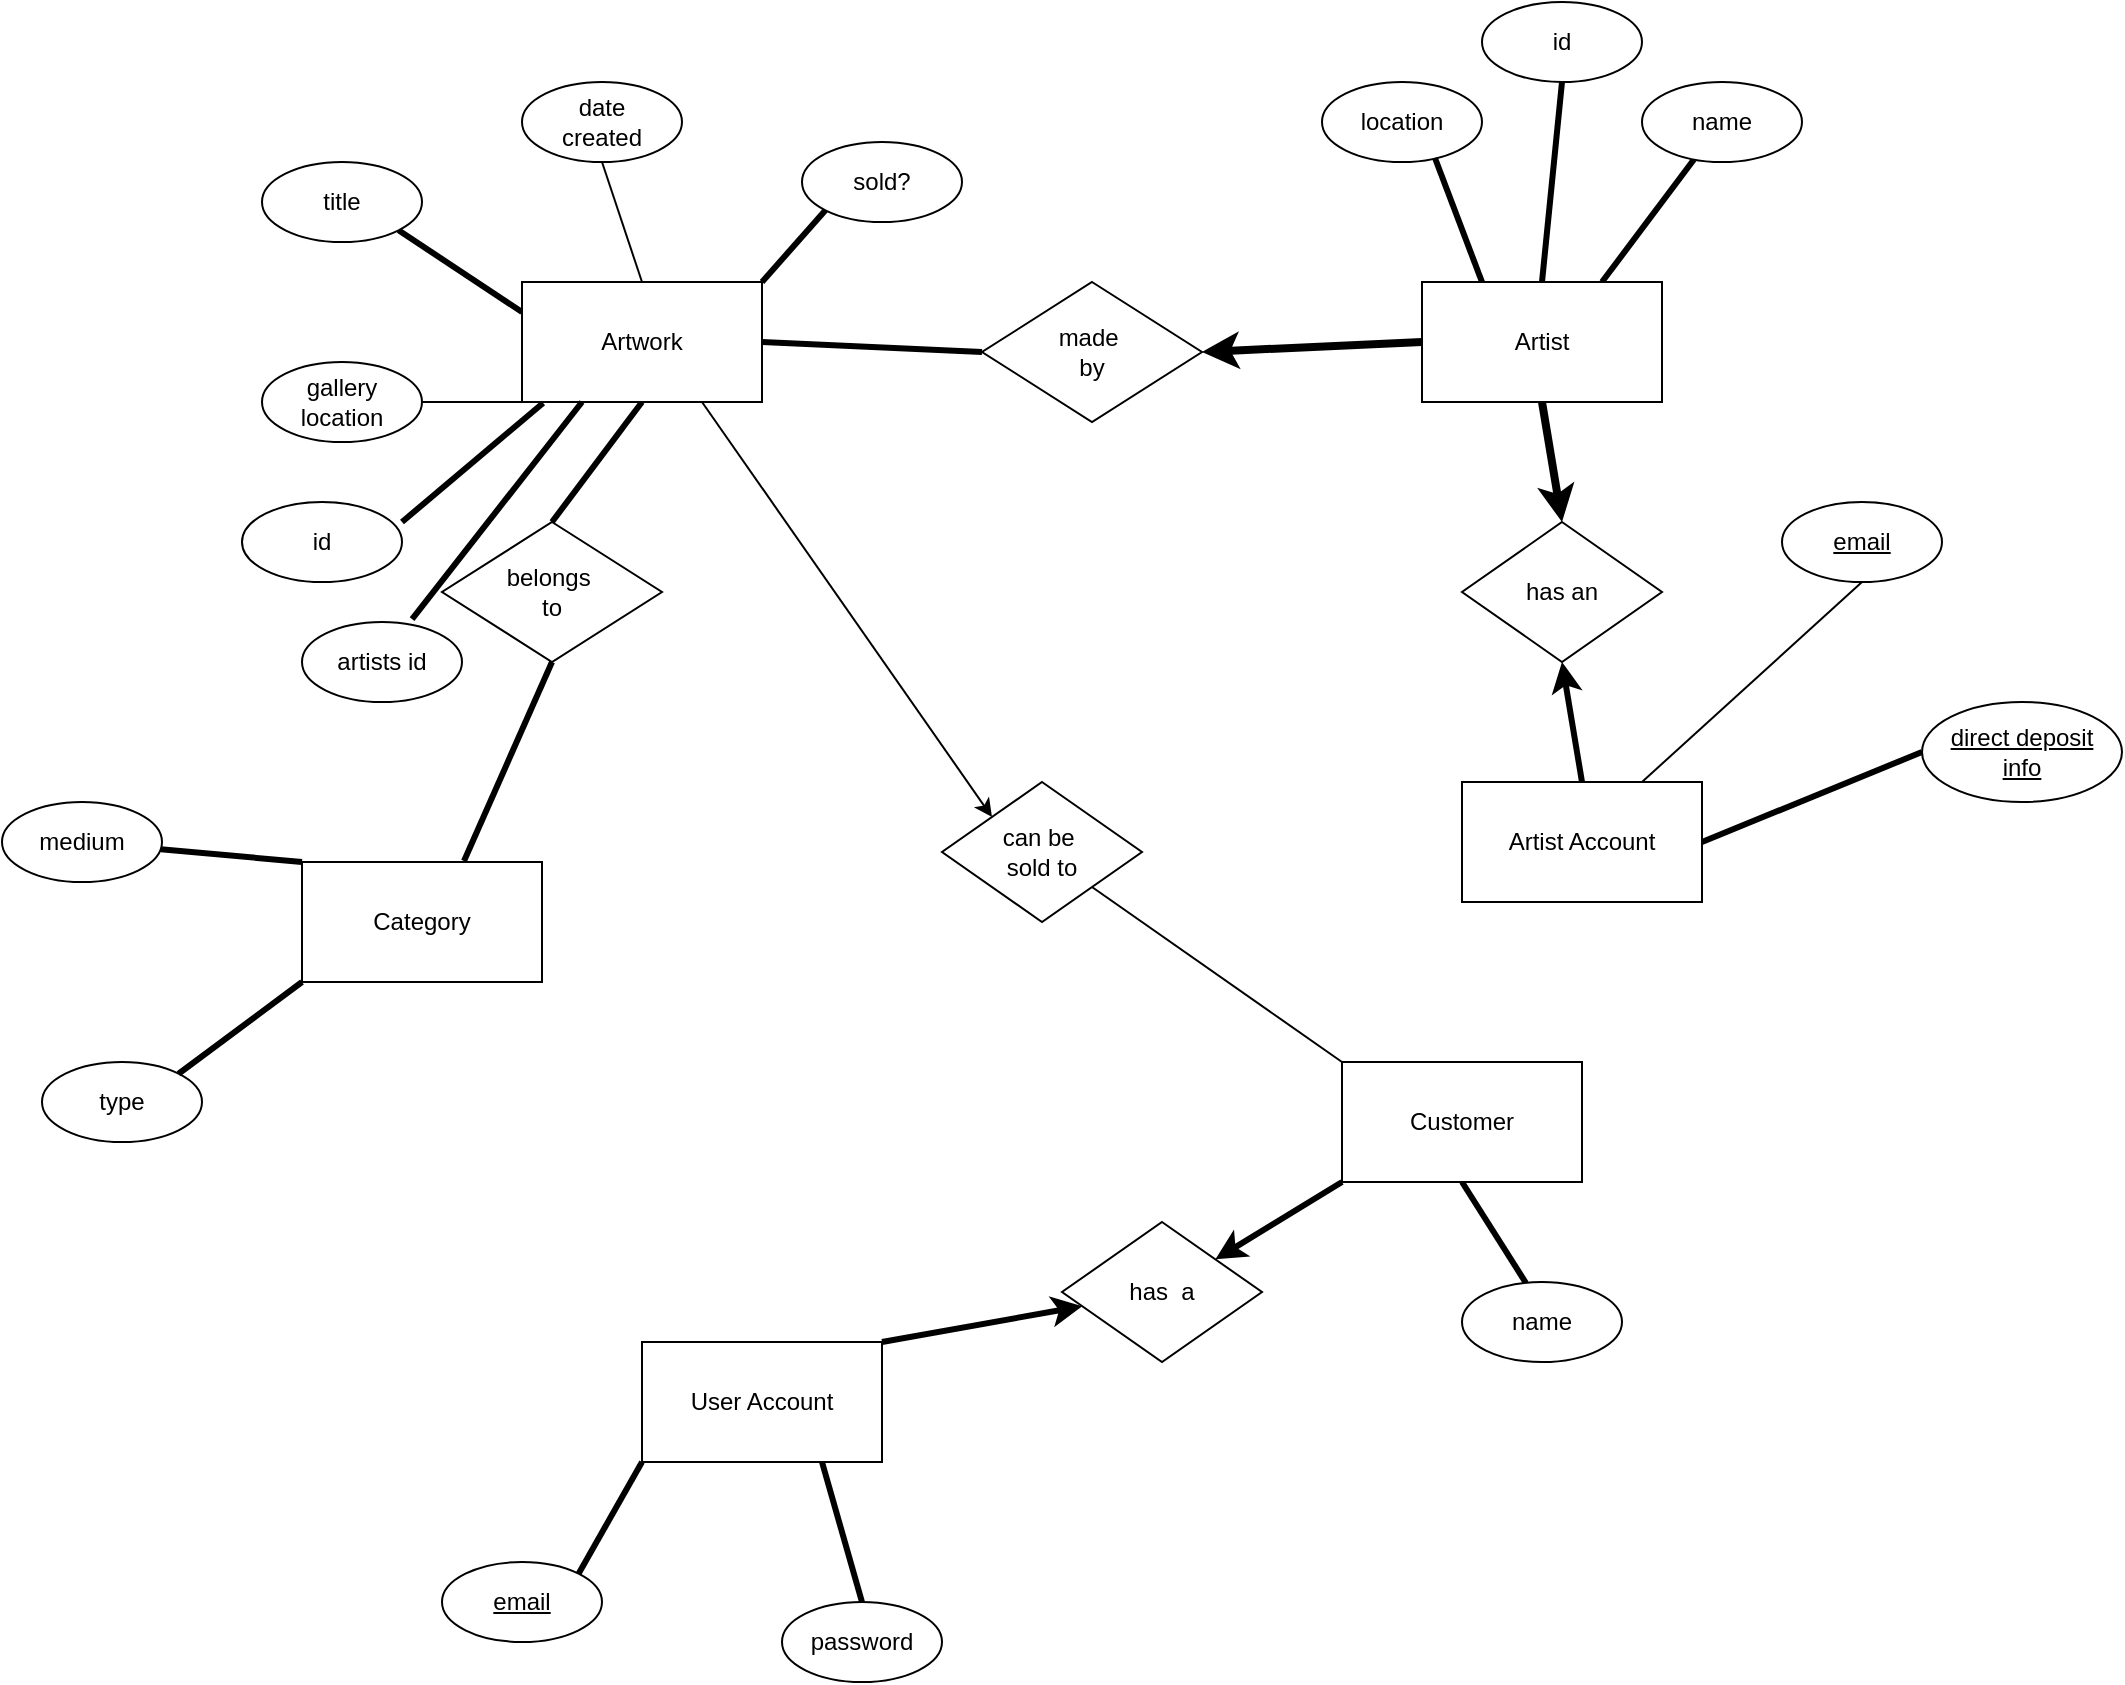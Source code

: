 <mxfile>
    <diagram id="-EG0Bqv8nFLu9p92lCoP" name="Page-1">
        <mxGraphModel dx="1472" dy="339" grid="1" gridSize="10" guides="1" tooltips="1" connect="1" arrows="1" fold="1" page="1" pageScale="1" pageWidth="850" pageHeight="1100" math="0" shadow="0">
            <root>
                <mxCell id="0"/>
                <mxCell id="1" parent="0"/>
                <mxCell id="32" style="edgeStyle=none;html=1;exitX=0.5;exitY=0;exitDx=0;exitDy=0;entryX=0.5;entryY=1;entryDx=0;entryDy=0;endArrow=none;endFill=0;strokeWidth=1;" parent="1" source="2" target="10" edge="1">
                    <mxGeometry relative="1" as="geometry"/>
                </mxCell>
                <mxCell id="33" style="edgeStyle=none;html=1;exitX=0;exitY=0.25;exitDx=0;exitDy=0;entryX=1;entryY=1;entryDx=0;entryDy=0;endArrow=none;endFill=0;strokeWidth=3;" parent="1" source="2" target="11" edge="1">
                    <mxGeometry relative="1" as="geometry"/>
                </mxCell>
                <mxCell id="34" style="edgeStyle=none;html=1;exitX=0;exitY=1;exitDx=0;exitDy=0;entryX=1;entryY=0.5;entryDx=0;entryDy=0;endArrow=none;endFill=0;strokeWidth=1;" parent="1" source="2" target="6" edge="1">
                    <mxGeometry relative="1" as="geometry"/>
                </mxCell>
                <mxCell id="48" style="edgeStyle=none;html=1;exitX=0.5;exitY=1;exitDx=0;exitDy=0;entryX=0.5;entryY=0;entryDx=0;entryDy=0;endArrow=none;endFill=0;strokeWidth=3;" parent="1" source="2" target="47" edge="1">
                    <mxGeometry relative="1" as="geometry"/>
                </mxCell>
                <mxCell id="51" style="edgeStyle=none;html=1;exitX=1;exitY=0.5;exitDx=0;exitDy=0;entryX=0;entryY=0.5;entryDx=0;entryDy=0;endArrow=none;endFill=0;strokeWidth=3;fontStyle=1" parent="1" source="2" target="50" edge="1">
                    <mxGeometry relative="1" as="geometry"/>
                </mxCell>
                <mxCell id="57" style="edgeStyle=none;html=1;exitX=0.75;exitY=1;exitDx=0;exitDy=0;entryX=0;entryY=0;entryDx=0;entryDy=0;endArrow=classic;endFill=1;strokeWidth=1;" parent="1" source="2" target="56" edge="1">
                    <mxGeometry relative="1" as="geometry"/>
                </mxCell>
                <mxCell id="67" style="edgeStyle=none;html=1;exitX=1;exitY=0;exitDx=0;exitDy=0;entryX=0;entryY=1;entryDx=0;entryDy=0;endArrow=none;endFill=0;strokeWidth=3;" parent="1" source="2" target="66" edge="1">
                    <mxGeometry relative="1" as="geometry"/>
                </mxCell>
                <mxCell id="2" value="Artwork" style="rounded=0;whiteSpace=wrap;html=1;" parent="1" vertex="1">
                    <mxGeometry x="190" y="160" width="120" height="60" as="geometry"/>
                </mxCell>
                <mxCell id="36" style="edgeStyle=none;html=1;exitX=0.75;exitY=0;exitDx=0;exitDy=0;endArrow=none;endFill=0;strokeWidth=3;" parent="1" source="3" target="7" edge="1">
                    <mxGeometry relative="1" as="geometry"/>
                </mxCell>
                <mxCell id="52" style="edgeStyle=none;html=1;exitX=0;exitY=0.5;exitDx=0;exitDy=0;entryX=1;entryY=0.5;entryDx=0;entryDy=0;endArrow=classic;endFill=1;strokeWidth=4;" parent="1" source="3" target="50" edge="1">
                    <mxGeometry relative="1" as="geometry"/>
                </mxCell>
                <mxCell id="54" style="edgeStyle=none;html=1;exitX=0.5;exitY=1;exitDx=0;exitDy=0;entryX=0.5;entryY=0;entryDx=0;entryDy=0;endArrow=classic;endFill=1;strokeWidth=4;" parent="1" source="3" target="53" edge="1">
                    <mxGeometry relative="1" as="geometry"/>
                </mxCell>
                <mxCell id="3" value="Artist" style="rounded=0;whiteSpace=wrap;html=1;" parent="1" vertex="1">
                    <mxGeometry x="640" y="160" width="120" height="60" as="geometry"/>
                </mxCell>
                <mxCell id="39" style="edgeStyle=none;html=1;exitX=0.5;exitY=1;exitDx=0;exitDy=0;entryX=0.4;entryY=0.013;entryDx=0;entryDy=0;entryPerimeter=0;endArrow=none;endFill=0;strokeWidth=3;" parent="1" source="4" target="17" edge="1">
                    <mxGeometry relative="1" as="geometry"/>
                </mxCell>
                <mxCell id="58" style="edgeStyle=none;html=1;exitX=0;exitY=0;exitDx=0;exitDy=0;endArrow=none;endFill=0;strokeWidth=1;" parent="1" source="4" target="56" edge="1">
                    <mxGeometry relative="1" as="geometry"/>
                </mxCell>
                <mxCell id="61" style="edgeStyle=none;html=1;exitX=0;exitY=1;exitDx=0;exitDy=0;endArrow=classic;endFill=1;strokeWidth=3;" parent="1" source="4" target="59" edge="1">
                    <mxGeometry relative="1" as="geometry"/>
                </mxCell>
                <mxCell id="4" value="Customer" style="rounded=0;whiteSpace=wrap;html=1;" parent="1" vertex="1">
                    <mxGeometry x="600" y="550" width="120" height="60" as="geometry"/>
                </mxCell>
                <mxCell id="46" style="edgeStyle=none;html=1;exitX=0;exitY=0;exitDx=0;exitDy=0;endArrow=none;endFill=0;strokeWidth=3;" parent="1" source="5" target="29" edge="1">
                    <mxGeometry relative="1" as="geometry"/>
                </mxCell>
                <mxCell id="5" value="Category" style="rounded=0;whiteSpace=wrap;html=1;" parent="1" vertex="1">
                    <mxGeometry x="80" y="450" width="120" height="60" as="geometry"/>
                </mxCell>
                <mxCell id="6" value="gallery&lt;br&gt;location" style="ellipse;whiteSpace=wrap;html=1;" parent="1" vertex="1">
                    <mxGeometry x="60" y="200" width="80" height="40" as="geometry"/>
                </mxCell>
                <mxCell id="7" value="name" style="ellipse;whiteSpace=wrap;html=1;" parent="1" vertex="1">
                    <mxGeometry x="750" y="60" width="80" height="40" as="geometry"/>
                </mxCell>
                <mxCell id="10" value="date&lt;br&gt;created" style="ellipse;whiteSpace=wrap;html=1;" parent="1" vertex="1">
                    <mxGeometry x="190" y="60" width="80" height="40" as="geometry"/>
                </mxCell>
                <mxCell id="11" value="title" style="ellipse;whiteSpace=wrap;html=1;" parent="1" vertex="1">
                    <mxGeometry x="60" y="100" width="80" height="40" as="geometry"/>
                </mxCell>
                <mxCell id="14" value="type" style="ellipse;whiteSpace=wrap;html=1;" parent="1" vertex="1">
                    <mxGeometry x="-50" y="550" width="80" height="40" as="geometry"/>
                </mxCell>
                <mxCell id="15" value="&lt;u&gt;direct deposit&lt;br&gt;info&lt;/u&gt;" style="ellipse;whiteSpace=wrap;html=1;" parent="1" vertex="1">
                    <mxGeometry x="890" y="370" width="100" height="50" as="geometry"/>
                </mxCell>
                <mxCell id="17" value="name" style="ellipse;whiteSpace=wrap;html=1;" parent="1" vertex="1">
                    <mxGeometry x="660" y="660" width="80" height="40" as="geometry"/>
                </mxCell>
                <mxCell id="19" value="&lt;u&gt;email&lt;/u&gt;" style="ellipse;whiteSpace=wrap;html=1;" parent="1" vertex="1">
                    <mxGeometry x="820" y="270" width="80" height="40" as="geometry"/>
                </mxCell>
                <mxCell id="37" style="edgeStyle=none;html=1;exitX=0.75;exitY=0;exitDx=0;exitDy=0;entryX=0.5;entryY=1;entryDx=0;entryDy=0;endArrow=none;endFill=0;strokeWidth=1;" parent="1" source="21" target="19" edge="1">
                    <mxGeometry relative="1" as="geometry"/>
                </mxCell>
                <mxCell id="38" style="edgeStyle=none;html=1;exitX=1;exitY=0.5;exitDx=0;exitDy=0;entryX=0;entryY=0.5;entryDx=0;entryDy=0;endArrow=none;endFill=0;strokeWidth=3;" parent="1" source="21" target="15" edge="1">
                    <mxGeometry relative="1" as="geometry"/>
                </mxCell>
                <mxCell id="55" style="edgeStyle=none;html=1;exitX=0.5;exitY=0;exitDx=0;exitDy=0;entryX=0.5;entryY=1;entryDx=0;entryDy=0;endArrow=classic;endFill=1;strokeWidth=3;" parent="1" source="21" target="53" edge="1">
                    <mxGeometry relative="1" as="geometry"/>
                </mxCell>
                <mxCell id="21" value="Artist Account" style="rounded=0;whiteSpace=wrap;html=1;" parent="1" vertex="1">
                    <mxGeometry x="660" y="410" width="120" height="60" as="geometry"/>
                </mxCell>
                <mxCell id="41" style="edgeStyle=none;html=1;exitX=0;exitY=1;exitDx=0;exitDy=0;entryX=1;entryY=0;entryDx=0;entryDy=0;endArrow=none;endFill=0;strokeWidth=3;" parent="1" source="22" target="26" edge="1">
                    <mxGeometry relative="1" as="geometry"/>
                </mxCell>
                <mxCell id="42" style="edgeStyle=none;html=1;exitX=0.75;exitY=1;exitDx=0;exitDy=0;entryX=0.5;entryY=0;entryDx=0;entryDy=0;endArrow=none;endFill=0;strokeWidth=3;" parent="1" source="22" target="24" edge="1">
                    <mxGeometry relative="1" as="geometry"/>
                </mxCell>
                <mxCell id="62" style="edgeStyle=none;html=1;exitX=1;exitY=0;exitDx=0;exitDy=0;endArrow=classic;endFill=1;strokeWidth=3;" parent="1" source="22" target="59" edge="1">
                    <mxGeometry relative="1" as="geometry"/>
                </mxCell>
                <mxCell id="22" value="User Account" style="rounded=0;whiteSpace=wrap;html=1;" parent="1" vertex="1">
                    <mxGeometry x="250" y="690" width="120" height="60" as="geometry"/>
                </mxCell>
                <mxCell id="24" value="password" style="ellipse;whiteSpace=wrap;html=1;" parent="1" vertex="1">
                    <mxGeometry x="320" y="820" width="80" height="40" as="geometry"/>
                </mxCell>
                <mxCell id="26" value="&lt;u&gt;email&lt;/u&gt;" style="ellipse;whiteSpace=wrap;html=1;" parent="1" vertex="1">
                    <mxGeometry x="150" y="800" width="80" height="40" as="geometry"/>
                </mxCell>
                <mxCell id="29" value="medium" style="ellipse;whiteSpace=wrap;html=1;" parent="1" vertex="1">
                    <mxGeometry x="-70" y="420" width="80" height="40" as="geometry"/>
                </mxCell>
                <mxCell id="49" style="edgeStyle=none;html=1;exitX=0.5;exitY=1;exitDx=0;exitDy=0;entryX=0.675;entryY=-0.008;entryDx=0;entryDy=0;entryPerimeter=0;endArrow=none;endFill=0;strokeWidth=3;" parent="1" source="47" target="5" edge="1">
                    <mxGeometry relative="1" as="geometry"/>
                </mxCell>
                <mxCell id="47" value="belongs&amp;nbsp;&lt;br&gt;to" style="rhombus;whiteSpace=wrap;html=1;" parent="1" vertex="1">
                    <mxGeometry x="150" y="280" width="110" height="70" as="geometry"/>
                </mxCell>
                <mxCell id="50" value="made&amp;nbsp;&lt;br&gt;by" style="rhombus;whiteSpace=wrap;html=1;" parent="1" vertex="1">
                    <mxGeometry x="420" y="160" width="110" height="70" as="geometry"/>
                </mxCell>
                <mxCell id="53" value="has an" style="rhombus;whiteSpace=wrap;html=1;" parent="1" vertex="1">
                    <mxGeometry x="660" y="280" width="100" height="70" as="geometry"/>
                </mxCell>
                <mxCell id="56" value="can be&amp;nbsp;&lt;br&gt;sold to" style="rhombus;whiteSpace=wrap;html=1;" parent="1" vertex="1">
                    <mxGeometry x="400" y="410" width="100" height="70" as="geometry"/>
                </mxCell>
                <mxCell id="59" value="has&amp;nbsp; a" style="rhombus;whiteSpace=wrap;html=1;" parent="1" vertex="1">
                    <mxGeometry x="460" y="630" width="100" height="70" as="geometry"/>
                </mxCell>
                <mxCell id="66" value="sold?" style="ellipse;whiteSpace=wrap;html=1;" parent="1" vertex="1">
                    <mxGeometry x="330" y="90" width="80" height="40" as="geometry"/>
                </mxCell>
                <mxCell id="68" style="edgeStyle=none;html=1;exitX=0;exitY=1;exitDx=0;exitDy=0;endArrow=none;endFill=0;strokeWidth=3;entryX=1;entryY=0;entryDx=0;entryDy=0;" parent="1" source="5" target="14" edge="1">
                    <mxGeometry relative="1" as="geometry">
                        <mxPoint x="90" y="460" as="sourcePoint"/>
                        <mxPoint x="19.355" y="453.578" as="targetPoint"/>
                    </mxGeometry>
                </mxCell>
                <mxCell id="69" value="location" style="ellipse;whiteSpace=wrap;html=1;" vertex="1" parent="1">
                    <mxGeometry x="590" y="60" width="80" height="40" as="geometry"/>
                </mxCell>
                <mxCell id="70" style="edgeStyle=none;html=1;exitX=0.25;exitY=0;exitDx=0;exitDy=0;endArrow=none;endFill=0;strokeWidth=3;entryX=0.706;entryY=0.95;entryDx=0;entryDy=0;entryPerimeter=0;" edge="1" parent="1" source="3" target="69">
                    <mxGeometry relative="1" as="geometry">
                        <mxPoint x="740" y="170" as="sourcePoint"/>
                        <mxPoint x="785.955" y="108.727" as="targetPoint"/>
                    </mxGeometry>
                </mxCell>
                <mxCell id="71" value="id" style="ellipse;whiteSpace=wrap;html=1;" vertex="1" parent="1">
                    <mxGeometry x="670" y="20" width="80" height="40" as="geometry"/>
                </mxCell>
                <mxCell id="72" style="edgeStyle=none;html=1;exitX=0.5;exitY=0;exitDx=0;exitDy=0;endArrow=none;endFill=0;strokeWidth=3;entryX=0.5;entryY=1;entryDx=0;entryDy=0;" edge="1" parent="1" source="3" target="71">
                    <mxGeometry relative="1" as="geometry">
                        <mxPoint x="740" y="170" as="sourcePoint"/>
                        <mxPoint x="785.955" y="108.727" as="targetPoint"/>
                    </mxGeometry>
                </mxCell>
                <mxCell id="73" value="id" style="ellipse;whiteSpace=wrap;html=1;" vertex="1" parent="1">
                    <mxGeometry x="50" y="270" width="80" height="40" as="geometry"/>
                </mxCell>
                <mxCell id="74" style="edgeStyle=none;html=1;exitX=0.088;exitY=1.008;exitDx=0;exitDy=0;entryX=1;entryY=0.25;entryDx=0;entryDy=0;endArrow=none;endFill=0;strokeWidth=3;entryPerimeter=0;exitPerimeter=0;" edge="1" parent="1" source="2" target="73">
                    <mxGeometry relative="1" as="geometry">
                        <mxPoint x="200" y="185" as="sourcePoint"/>
                        <mxPoint x="138.284" y="144.142" as="targetPoint"/>
                    </mxGeometry>
                </mxCell>
                <mxCell id="75" value="artists id" style="ellipse;whiteSpace=wrap;html=1;" vertex="1" parent="1">
                    <mxGeometry x="80" y="330" width="80" height="40" as="geometry"/>
                </mxCell>
                <mxCell id="76" style="edgeStyle=none;html=1;exitX=0.25;exitY=1;exitDx=0;exitDy=0;entryX=0.688;entryY=-0.037;entryDx=0;entryDy=0;endArrow=none;endFill=0;strokeWidth=3;entryPerimeter=0;" edge="1" parent="1" source="2" target="75">
                    <mxGeometry relative="1" as="geometry">
                        <mxPoint x="210.56" y="230.48" as="sourcePoint"/>
                        <mxPoint x="140" y="290" as="targetPoint"/>
                    </mxGeometry>
                </mxCell>
            </root>
        </mxGraphModel>
    </diagram>
</mxfile>